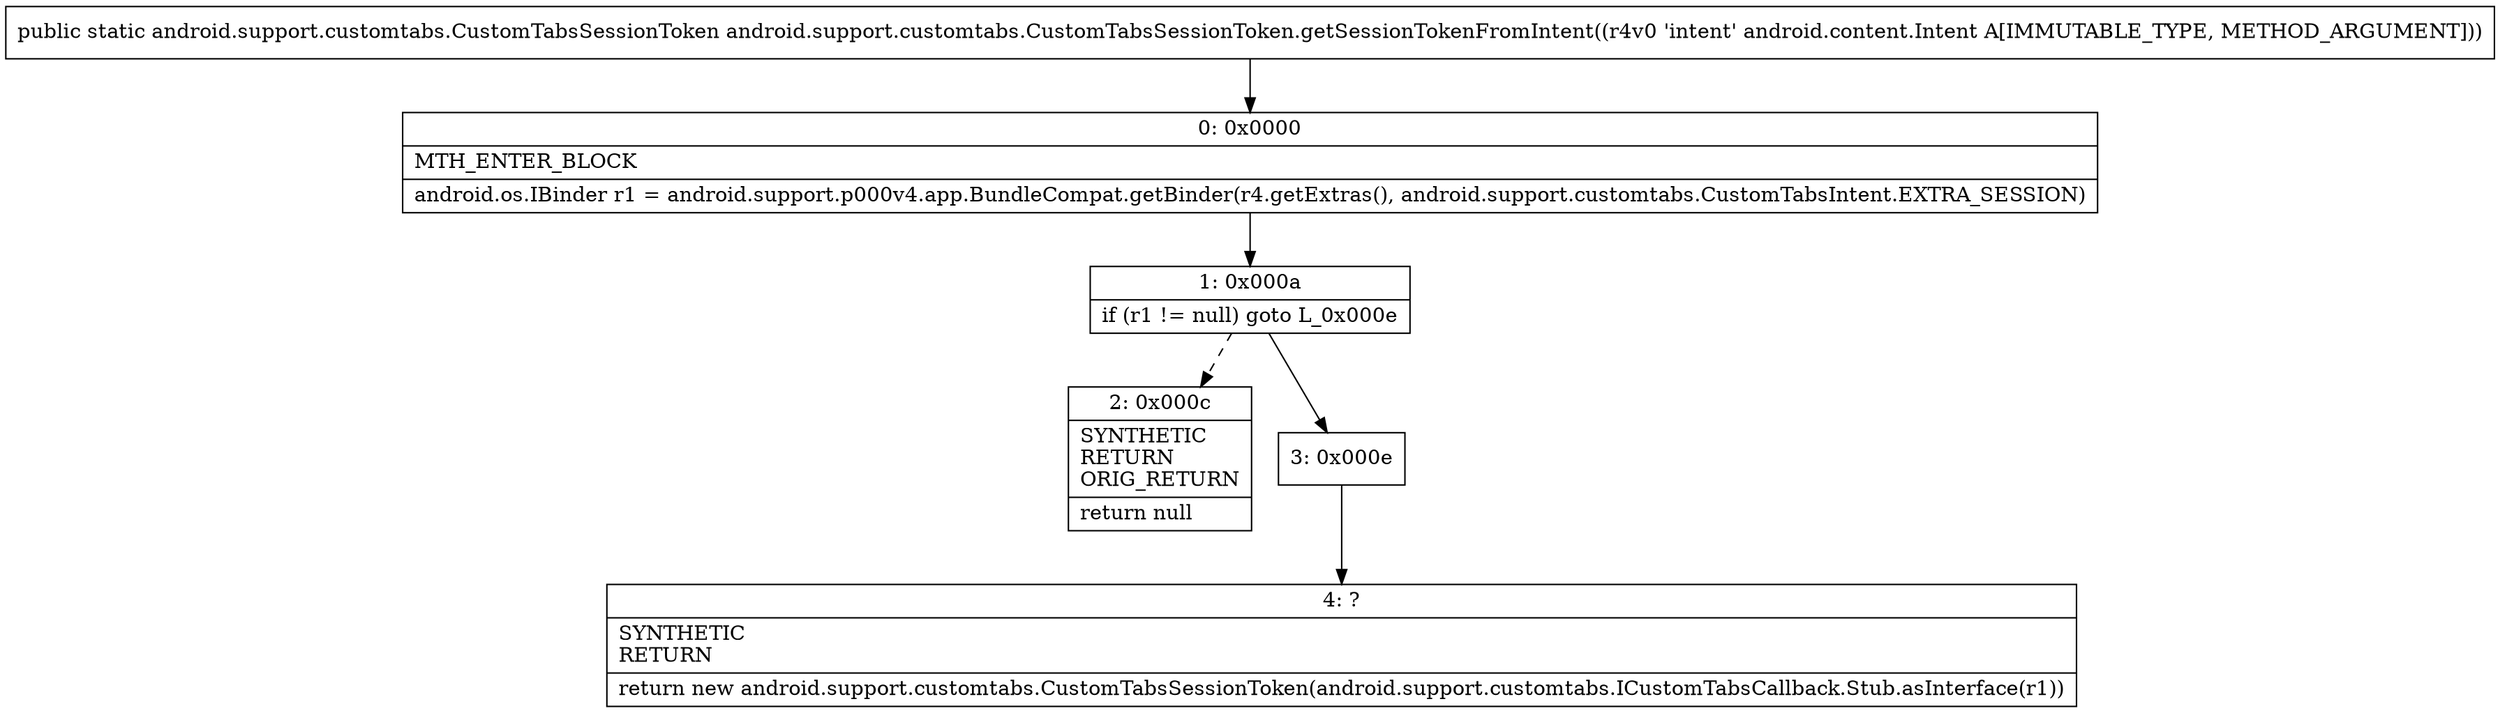 digraph "CFG forandroid.support.customtabs.CustomTabsSessionToken.getSessionTokenFromIntent(Landroid\/content\/Intent;)Landroid\/support\/customtabs\/CustomTabsSessionToken;" {
Node_0 [shape=record,label="{0\:\ 0x0000|MTH_ENTER_BLOCK\l|android.os.IBinder r1 = android.support.p000v4.app.BundleCompat.getBinder(r4.getExtras(), android.support.customtabs.CustomTabsIntent.EXTRA_SESSION)\l}"];
Node_1 [shape=record,label="{1\:\ 0x000a|if (r1 != null) goto L_0x000e\l}"];
Node_2 [shape=record,label="{2\:\ 0x000c|SYNTHETIC\lRETURN\lORIG_RETURN\l|return null\l}"];
Node_3 [shape=record,label="{3\:\ 0x000e}"];
Node_4 [shape=record,label="{4\:\ ?|SYNTHETIC\lRETURN\l|return new android.support.customtabs.CustomTabsSessionToken(android.support.customtabs.ICustomTabsCallback.Stub.asInterface(r1))\l}"];
MethodNode[shape=record,label="{public static android.support.customtabs.CustomTabsSessionToken android.support.customtabs.CustomTabsSessionToken.getSessionTokenFromIntent((r4v0 'intent' android.content.Intent A[IMMUTABLE_TYPE, METHOD_ARGUMENT])) }"];
MethodNode -> Node_0;
Node_0 -> Node_1;
Node_1 -> Node_2[style=dashed];
Node_1 -> Node_3;
Node_3 -> Node_4;
}

